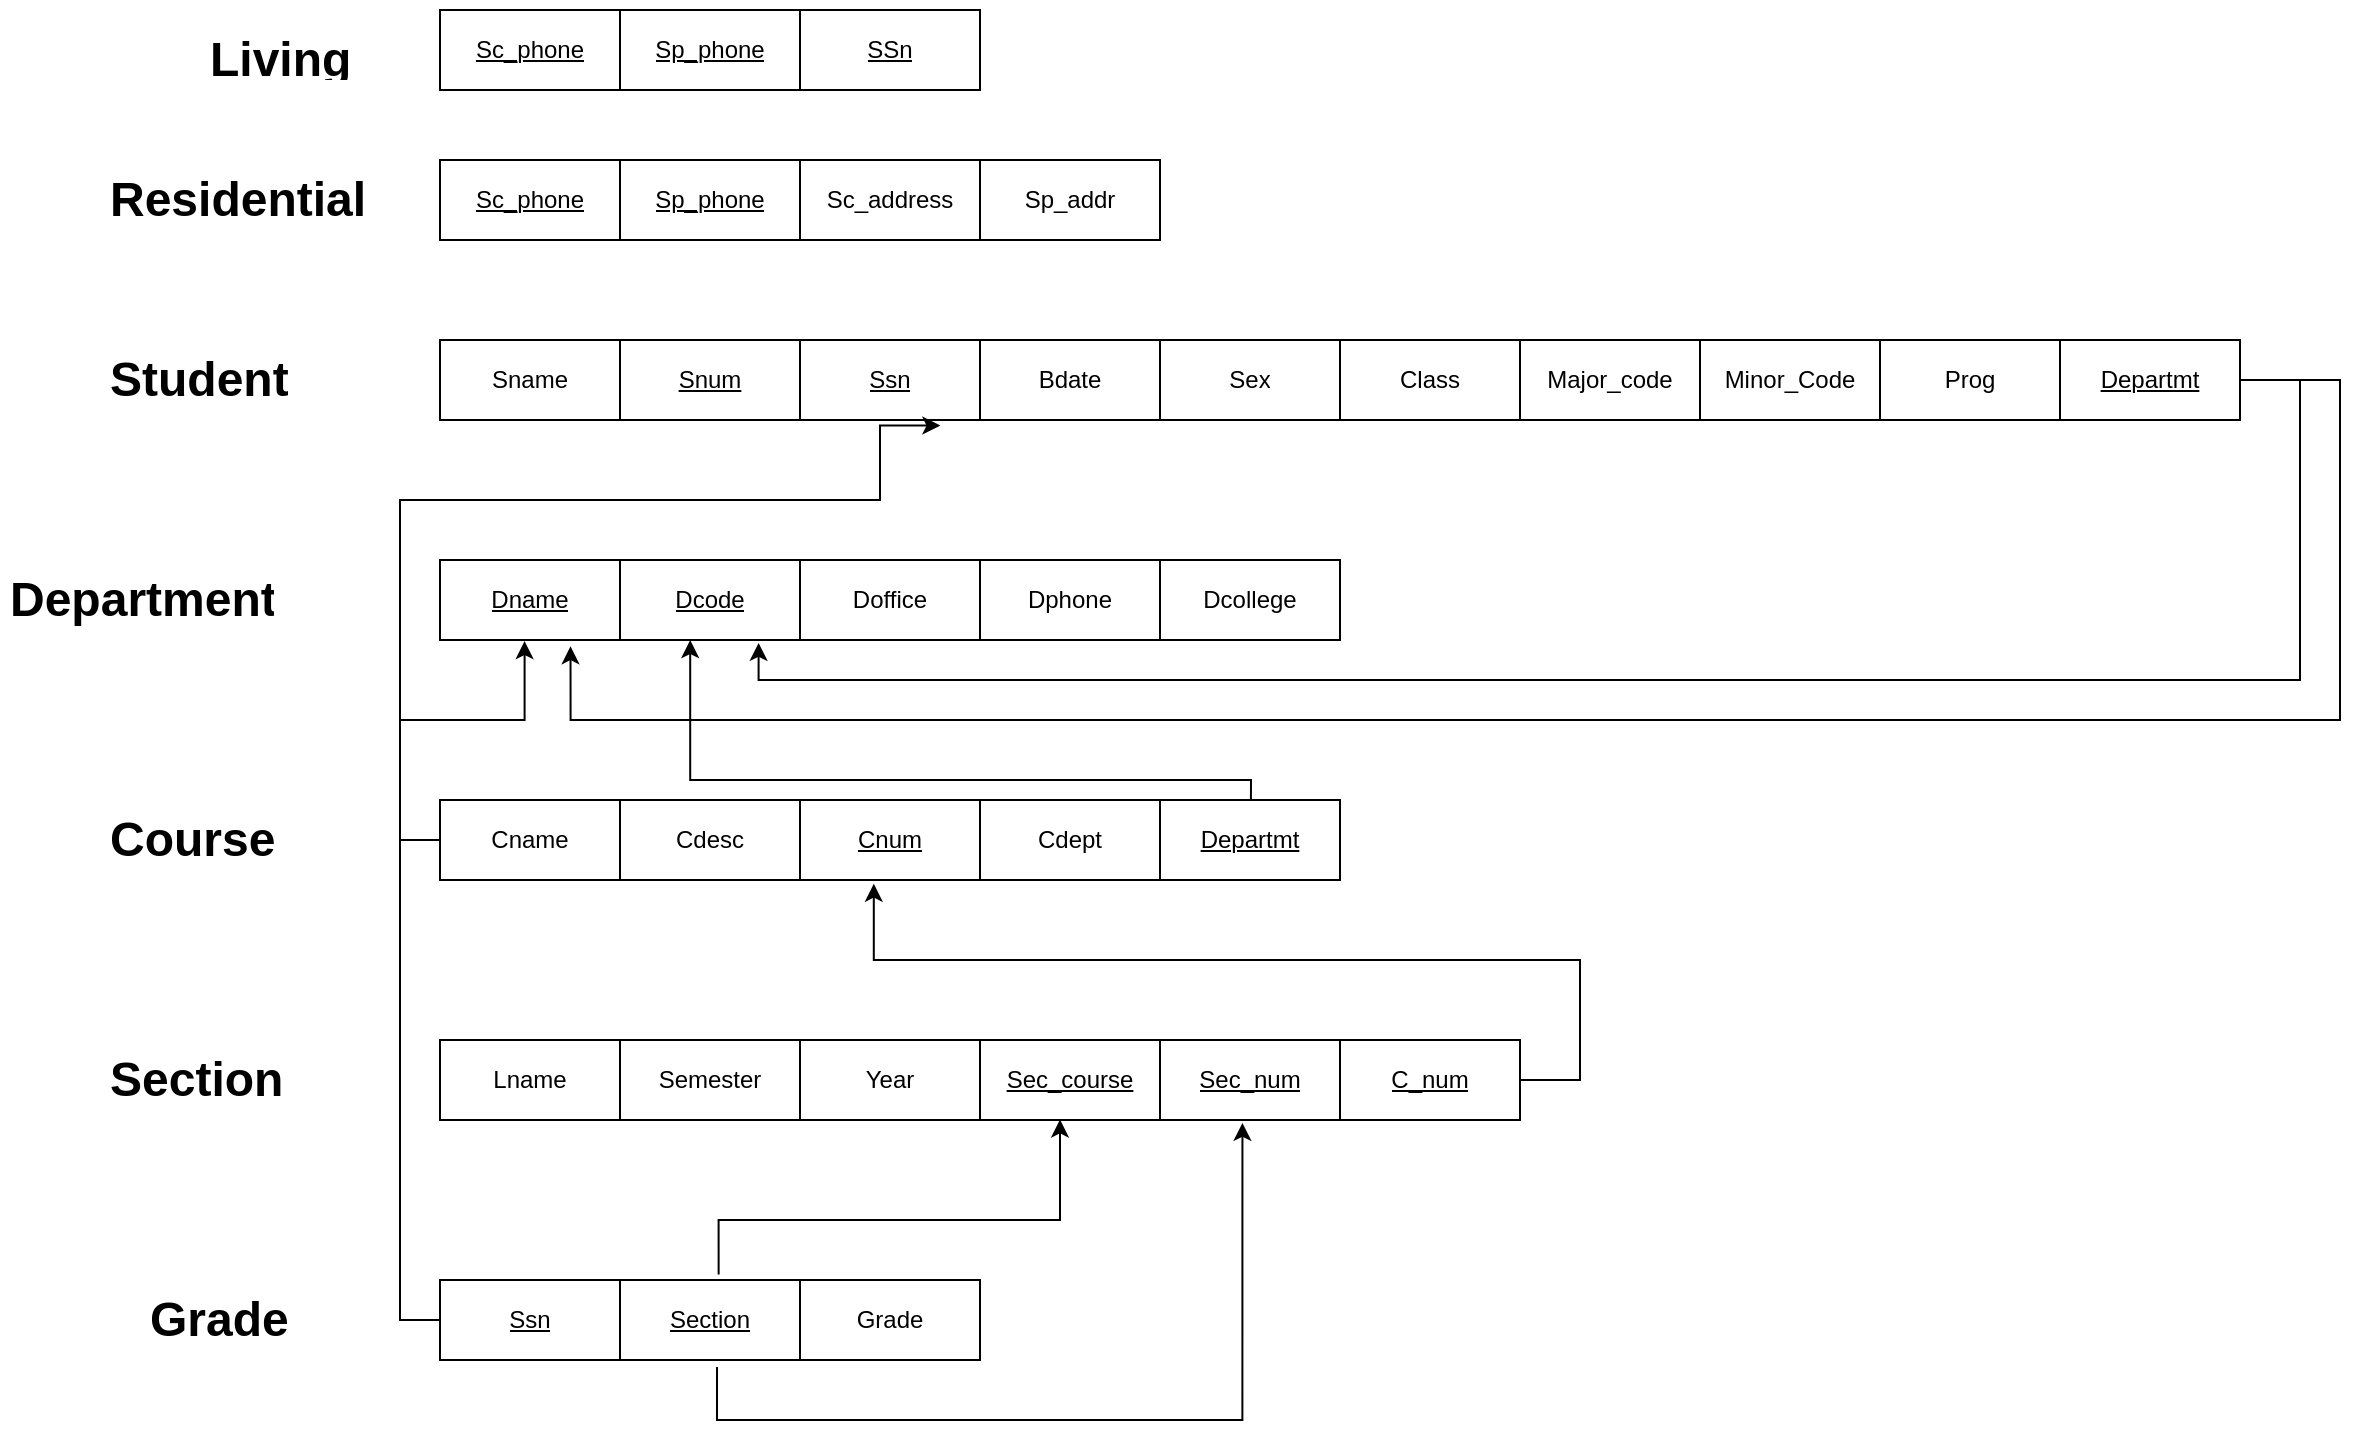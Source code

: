 <mxfile version="20.3.3" type="github">
  <diagram id="prtHgNgQTEPvFCAcTncT" name="Page-1">
    <mxGraphModel dx="2072" dy="469" grid="1" gridSize="10" guides="1" tooltips="1" connect="1" arrows="1" fold="1" page="1" pageScale="1" pageWidth="1169" pageHeight="827" math="0" shadow="0">
      <root>
        <mxCell id="0" />
        <mxCell id="1" parent="0" />
        <mxCell id="YFKE30H4oAOHtCyzEYSX-3" value="" style="shape=table;html=1;whiteSpace=wrap;startSize=0;container=1;collapsible=0;childLayout=tableLayout;" vertex="1" parent="1">
          <mxGeometry x="40" y="530" width="900" height="40" as="geometry" />
        </mxCell>
        <mxCell id="YFKE30H4oAOHtCyzEYSX-4" value="" style="shape=tableRow;horizontal=0;startSize=0;swimlaneHead=0;swimlaneBody=0;top=0;left=0;bottom=0;right=0;collapsible=0;dropTarget=0;fillColor=none;points=[[0,0.5],[1,0.5]];portConstraint=eastwest;" vertex="1" parent="YFKE30H4oAOHtCyzEYSX-3">
          <mxGeometry width="900" height="40" as="geometry" />
        </mxCell>
        <mxCell id="YFKE30H4oAOHtCyzEYSX-5" value="Sname" style="shape=partialRectangle;html=1;whiteSpace=wrap;connectable=0;fillColor=none;top=0;left=0;bottom=0;right=0;overflow=hidden;" vertex="1" parent="YFKE30H4oAOHtCyzEYSX-4">
          <mxGeometry width="90" height="40" as="geometry">
            <mxRectangle width="90" height="40" as="alternateBounds" />
          </mxGeometry>
        </mxCell>
        <mxCell id="YFKE30H4oAOHtCyzEYSX-6" value="&lt;u&gt;Snum&lt;/u&gt;" style="shape=partialRectangle;html=1;whiteSpace=wrap;connectable=0;fillColor=none;top=0;left=0;bottom=0;right=0;overflow=hidden;" vertex="1" parent="YFKE30H4oAOHtCyzEYSX-4">
          <mxGeometry x="90" width="90" height="40" as="geometry">
            <mxRectangle width="90" height="40" as="alternateBounds" />
          </mxGeometry>
        </mxCell>
        <mxCell id="YFKE30H4oAOHtCyzEYSX-7" value="&lt;u&gt;Ssn&lt;/u&gt;" style="shape=partialRectangle;html=1;whiteSpace=wrap;connectable=0;fillColor=none;top=0;left=0;bottom=0;right=0;overflow=hidden;" vertex="1" parent="YFKE30H4oAOHtCyzEYSX-4">
          <mxGeometry x="180" width="90" height="40" as="geometry">
            <mxRectangle width="90" height="40" as="alternateBounds" />
          </mxGeometry>
        </mxCell>
        <mxCell id="YFKE30H4oAOHtCyzEYSX-12" value="Bdate" style="shape=partialRectangle;html=1;whiteSpace=wrap;connectable=0;fillColor=none;top=0;left=0;bottom=0;right=0;overflow=hidden;" vertex="1" parent="YFKE30H4oAOHtCyzEYSX-4">
          <mxGeometry x="270" width="90" height="40" as="geometry">
            <mxRectangle width="90" height="40" as="alternateBounds" />
          </mxGeometry>
        </mxCell>
        <mxCell id="YFKE30H4oAOHtCyzEYSX-13" value="Sex" style="shape=partialRectangle;html=1;whiteSpace=wrap;connectable=0;fillColor=none;top=0;left=0;bottom=0;right=0;overflow=hidden;" vertex="1" parent="YFKE30H4oAOHtCyzEYSX-4">
          <mxGeometry x="360" width="90" height="40" as="geometry">
            <mxRectangle width="90" height="40" as="alternateBounds" />
          </mxGeometry>
        </mxCell>
        <mxCell id="YFKE30H4oAOHtCyzEYSX-14" value="Class" style="shape=partialRectangle;html=1;whiteSpace=wrap;connectable=0;fillColor=none;top=0;left=0;bottom=0;right=0;overflow=hidden;" vertex="1" parent="YFKE30H4oAOHtCyzEYSX-4">
          <mxGeometry x="450" width="90" height="40" as="geometry">
            <mxRectangle width="90" height="40" as="alternateBounds" />
          </mxGeometry>
        </mxCell>
        <mxCell id="YFKE30H4oAOHtCyzEYSX-25" value="Major_code" style="shape=partialRectangle;html=1;whiteSpace=wrap;connectable=0;fillColor=none;top=0;left=0;bottom=0;right=0;overflow=hidden;" vertex="1" parent="YFKE30H4oAOHtCyzEYSX-4">
          <mxGeometry x="540" width="90" height="40" as="geometry">
            <mxRectangle width="90" height="40" as="alternateBounds" />
          </mxGeometry>
        </mxCell>
        <mxCell id="YFKE30H4oAOHtCyzEYSX-24" value="Minor_Code" style="shape=partialRectangle;html=1;whiteSpace=wrap;connectable=0;fillColor=none;top=0;left=0;bottom=0;right=0;overflow=hidden;" vertex="1" parent="YFKE30H4oAOHtCyzEYSX-4">
          <mxGeometry x="630" width="90" height="40" as="geometry">
            <mxRectangle width="90" height="40" as="alternateBounds" />
          </mxGeometry>
        </mxCell>
        <mxCell id="YFKE30H4oAOHtCyzEYSX-23" value="Prog" style="shape=partialRectangle;html=1;whiteSpace=wrap;connectable=0;fillColor=none;top=0;left=0;bottom=0;right=0;overflow=hidden;" vertex="1" parent="YFKE30H4oAOHtCyzEYSX-4">
          <mxGeometry x="720" width="90" height="40" as="geometry">
            <mxRectangle width="90" height="40" as="alternateBounds" />
          </mxGeometry>
        </mxCell>
        <mxCell id="YFKE30H4oAOHtCyzEYSX-153" value="&lt;u&gt;Departmt&lt;/u&gt;" style="shape=partialRectangle;html=1;whiteSpace=wrap;connectable=0;fillColor=none;top=0;left=0;bottom=0;right=0;overflow=hidden;" vertex="1" parent="YFKE30H4oAOHtCyzEYSX-4">
          <mxGeometry x="810" width="90" height="40" as="geometry">
            <mxRectangle width="90" height="40" as="alternateBounds" />
          </mxGeometry>
        </mxCell>
        <mxCell id="YFKE30H4oAOHtCyzEYSX-28" value="&lt;h1&gt;Student&lt;/h1&gt;" style="text;html=1;strokeColor=none;fillColor=none;spacing=5;spacingTop=-20;whiteSpace=wrap;overflow=hidden;rounded=0;" vertex="1" parent="1">
          <mxGeometry x="-130" y="530" width="100" height="40" as="geometry" />
        </mxCell>
        <mxCell id="YFKE30H4oAOHtCyzEYSX-29" value="&lt;h1&gt;Department&lt;/h1&gt;&lt;div&gt;&lt;br&gt;&lt;/div&gt;" style="text;html=1;strokeColor=none;fillColor=none;spacing=5;spacingTop=-20;whiteSpace=wrap;overflow=hidden;rounded=0;" vertex="1" parent="1">
          <mxGeometry x="-180" y="640" width="140" height="40" as="geometry" />
        </mxCell>
        <mxCell id="YFKE30H4oAOHtCyzEYSX-62" value="" style="shape=table;html=1;whiteSpace=wrap;startSize=0;container=1;collapsible=0;childLayout=tableLayout;" vertex="1" parent="1">
          <mxGeometry x="40" y="640" width="450" height="40" as="geometry" />
        </mxCell>
        <mxCell id="YFKE30H4oAOHtCyzEYSX-63" value="" style="shape=tableRow;horizontal=0;startSize=0;swimlaneHead=0;swimlaneBody=0;top=0;left=0;bottom=0;right=0;collapsible=0;dropTarget=0;fillColor=none;points=[[0,0.5],[1,0.5]];portConstraint=eastwest;" vertex="1" parent="YFKE30H4oAOHtCyzEYSX-62">
          <mxGeometry width="450" height="40" as="geometry" />
        </mxCell>
        <mxCell id="YFKE30H4oAOHtCyzEYSX-64" value="&lt;u&gt;Dname&lt;/u&gt;" style="shape=partialRectangle;html=1;whiteSpace=wrap;connectable=0;fillColor=none;top=0;left=0;bottom=0;right=0;overflow=hidden;" vertex="1" parent="YFKE30H4oAOHtCyzEYSX-63">
          <mxGeometry width="90" height="40" as="geometry">
            <mxRectangle width="90" height="40" as="alternateBounds" />
          </mxGeometry>
        </mxCell>
        <mxCell id="YFKE30H4oAOHtCyzEYSX-65" value="&lt;u&gt;Dcode&lt;/u&gt;" style="shape=partialRectangle;html=1;whiteSpace=wrap;connectable=0;fillColor=none;top=0;left=0;bottom=0;right=0;overflow=hidden;" vertex="1" parent="YFKE30H4oAOHtCyzEYSX-63">
          <mxGeometry x="90" width="90" height="40" as="geometry">
            <mxRectangle width="90" height="40" as="alternateBounds" />
          </mxGeometry>
        </mxCell>
        <mxCell id="YFKE30H4oAOHtCyzEYSX-66" value="Doffice" style="shape=partialRectangle;html=1;whiteSpace=wrap;connectable=0;fillColor=none;top=0;left=0;bottom=0;right=0;overflow=hidden;" vertex="1" parent="YFKE30H4oAOHtCyzEYSX-63">
          <mxGeometry x="180" width="90" height="40" as="geometry">
            <mxRectangle width="90" height="40" as="alternateBounds" />
          </mxGeometry>
        </mxCell>
        <mxCell id="YFKE30H4oAOHtCyzEYSX-78" value="Dphone" style="shape=partialRectangle;html=1;whiteSpace=wrap;connectable=0;fillColor=none;top=0;left=0;bottom=0;right=0;overflow=hidden;" vertex="1" parent="YFKE30H4oAOHtCyzEYSX-63">
          <mxGeometry x="270" width="90" height="40" as="geometry">
            <mxRectangle width="90" height="40" as="alternateBounds" />
          </mxGeometry>
        </mxCell>
        <mxCell id="YFKE30H4oAOHtCyzEYSX-77" value="Dcollege" style="shape=partialRectangle;html=1;whiteSpace=wrap;connectable=0;fillColor=none;top=0;left=0;bottom=0;right=0;overflow=hidden;" vertex="1" parent="YFKE30H4oAOHtCyzEYSX-63">
          <mxGeometry x="360" width="90" height="40" as="geometry">
            <mxRectangle width="90" height="40" as="alternateBounds" />
          </mxGeometry>
        </mxCell>
        <mxCell id="YFKE30H4oAOHtCyzEYSX-79" value="&lt;h1&gt;Course&lt;/h1&gt;" style="text;html=1;strokeColor=none;fillColor=none;spacing=5;spacingTop=-20;whiteSpace=wrap;overflow=hidden;rounded=0;" vertex="1" parent="1">
          <mxGeometry x="-130" y="760" width="140" height="40" as="geometry" />
        </mxCell>
        <mxCell id="YFKE30H4oAOHtCyzEYSX-80" value="" style="shape=table;html=1;whiteSpace=wrap;startSize=0;container=1;collapsible=0;childLayout=tableLayout;" vertex="1" parent="1">
          <mxGeometry x="40" y="760" width="450" height="40" as="geometry" />
        </mxCell>
        <mxCell id="YFKE30H4oAOHtCyzEYSX-81" value="" style="shape=tableRow;horizontal=0;startSize=0;swimlaneHead=0;swimlaneBody=0;top=0;left=0;bottom=0;right=0;collapsible=0;dropTarget=0;fillColor=none;points=[[0,0.5],[1,0.5]];portConstraint=eastwest;" vertex="1" parent="YFKE30H4oAOHtCyzEYSX-80">
          <mxGeometry width="450" height="40" as="geometry" />
        </mxCell>
        <mxCell id="YFKE30H4oAOHtCyzEYSX-82" value="Cname" style="shape=partialRectangle;html=1;whiteSpace=wrap;connectable=0;fillColor=none;top=0;left=0;bottom=0;right=0;overflow=hidden;" vertex="1" parent="YFKE30H4oAOHtCyzEYSX-81">
          <mxGeometry width="90" height="40" as="geometry">
            <mxRectangle width="90" height="40" as="alternateBounds" />
          </mxGeometry>
        </mxCell>
        <mxCell id="YFKE30H4oAOHtCyzEYSX-83" value="Cdesc" style="shape=partialRectangle;html=1;whiteSpace=wrap;connectable=0;fillColor=none;top=0;left=0;bottom=0;right=0;overflow=hidden;" vertex="1" parent="YFKE30H4oAOHtCyzEYSX-81">
          <mxGeometry x="90" width="90" height="40" as="geometry">
            <mxRectangle width="90" height="40" as="alternateBounds" />
          </mxGeometry>
        </mxCell>
        <mxCell id="YFKE30H4oAOHtCyzEYSX-84" value="&lt;u&gt;Cnum&lt;/u&gt;" style="shape=partialRectangle;html=1;whiteSpace=wrap;connectable=0;fillColor=none;top=0;left=0;bottom=0;right=0;overflow=hidden;" vertex="1" parent="YFKE30H4oAOHtCyzEYSX-81">
          <mxGeometry x="180" width="90" height="40" as="geometry">
            <mxRectangle width="90" height="40" as="alternateBounds" />
          </mxGeometry>
        </mxCell>
        <mxCell id="YFKE30H4oAOHtCyzEYSX-85" value="Cdept" style="shape=partialRectangle;html=1;whiteSpace=wrap;connectable=0;fillColor=none;top=0;left=0;bottom=0;right=0;overflow=hidden;" vertex="1" parent="YFKE30H4oAOHtCyzEYSX-81">
          <mxGeometry x="270" width="90" height="40" as="geometry">
            <mxRectangle width="90" height="40" as="alternateBounds" />
          </mxGeometry>
        </mxCell>
        <mxCell id="YFKE30H4oAOHtCyzEYSX-150" value="&lt;u&gt;Departmt&lt;/u&gt;" style="shape=partialRectangle;html=1;whiteSpace=wrap;connectable=0;fillColor=none;top=0;left=0;bottom=0;right=0;overflow=hidden;" vertex="1" parent="YFKE30H4oAOHtCyzEYSX-81">
          <mxGeometry x="360" width="90" height="40" as="geometry">
            <mxRectangle width="90" height="40" as="alternateBounds" />
          </mxGeometry>
        </mxCell>
        <mxCell id="YFKE30H4oAOHtCyzEYSX-87" value="&lt;h1&gt;Section&lt;/h1&gt;" style="text;html=1;strokeColor=none;fillColor=none;spacing=5;spacingTop=-20;whiteSpace=wrap;overflow=hidden;rounded=0;" vertex="1" parent="1">
          <mxGeometry x="-130" y="880" width="140" height="40" as="geometry" />
        </mxCell>
        <mxCell id="YFKE30H4oAOHtCyzEYSX-129" style="edgeStyle=orthogonalEdgeStyle;rounded=0;orthogonalLoop=1;jettySize=auto;html=1;entryX=0.482;entryY=1.046;entryDx=0;entryDy=0;entryPerimeter=0;" edge="1" parent="1" source="YFKE30H4oAOHtCyzEYSX-88" target="YFKE30H4oAOHtCyzEYSX-81">
          <mxGeometry relative="1" as="geometry">
            <Array as="points">
              <mxPoint x="610" y="900" />
              <mxPoint x="610" y="840" />
              <mxPoint x="257" y="840" />
            </Array>
          </mxGeometry>
        </mxCell>
        <mxCell id="YFKE30H4oAOHtCyzEYSX-88" value="" style="shape=table;html=1;whiteSpace=wrap;startSize=0;container=1;collapsible=0;childLayout=tableLayout;" vertex="1" parent="1">
          <mxGeometry x="40" y="880" width="540" height="40" as="geometry" />
        </mxCell>
        <mxCell id="YFKE30H4oAOHtCyzEYSX-89" value="" style="shape=tableRow;horizontal=0;startSize=0;swimlaneHead=0;swimlaneBody=0;top=0;left=0;bottom=0;right=0;collapsible=0;dropTarget=0;fillColor=none;points=[[0,0.5],[1,0.5]];portConstraint=eastwest;" vertex="1" parent="YFKE30H4oAOHtCyzEYSX-88">
          <mxGeometry width="540" height="40" as="geometry" />
        </mxCell>
        <mxCell id="YFKE30H4oAOHtCyzEYSX-90" value="Lname" style="shape=partialRectangle;html=1;whiteSpace=wrap;connectable=0;fillColor=none;top=0;left=0;bottom=0;right=0;overflow=hidden;" vertex="1" parent="YFKE30H4oAOHtCyzEYSX-89">
          <mxGeometry width="90" height="40" as="geometry">
            <mxRectangle width="90" height="40" as="alternateBounds" />
          </mxGeometry>
        </mxCell>
        <mxCell id="YFKE30H4oAOHtCyzEYSX-91" value="Semester" style="shape=partialRectangle;html=1;whiteSpace=wrap;connectable=0;fillColor=none;top=0;left=0;bottom=0;right=0;overflow=hidden;" vertex="1" parent="YFKE30H4oAOHtCyzEYSX-89">
          <mxGeometry x="90" width="90" height="40" as="geometry">
            <mxRectangle width="90" height="40" as="alternateBounds" />
          </mxGeometry>
        </mxCell>
        <mxCell id="YFKE30H4oAOHtCyzEYSX-92" value="Year" style="shape=partialRectangle;html=1;whiteSpace=wrap;connectable=0;fillColor=none;top=0;left=0;bottom=0;right=0;overflow=hidden;" vertex="1" parent="YFKE30H4oAOHtCyzEYSX-89">
          <mxGeometry x="180" width="90" height="40" as="geometry">
            <mxRectangle width="90" height="40" as="alternateBounds" />
          </mxGeometry>
        </mxCell>
        <mxCell id="YFKE30H4oAOHtCyzEYSX-93" value="&lt;u&gt;Sec_course&lt;/u&gt;" style="shape=partialRectangle;html=1;whiteSpace=wrap;connectable=0;fillColor=none;top=0;left=0;bottom=0;right=0;overflow=hidden;" vertex="1" parent="YFKE30H4oAOHtCyzEYSX-89">
          <mxGeometry x="270" width="90" height="40" as="geometry">
            <mxRectangle width="90" height="40" as="alternateBounds" />
          </mxGeometry>
        </mxCell>
        <mxCell id="YFKE30H4oAOHtCyzEYSX-94" value="&lt;u&gt;Sec_num&lt;/u&gt;" style="shape=partialRectangle;html=1;whiteSpace=wrap;connectable=0;fillColor=none;top=0;left=0;bottom=0;right=0;overflow=hidden;" vertex="1" parent="YFKE30H4oAOHtCyzEYSX-89">
          <mxGeometry x="360" width="90" height="40" as="geometry">
            <mxRectangle width="90" height="40" as="alternateBounds" />
          </mxGeometry>
        </mxCell>
        <mxCell id="YFKE30H4oAOHtCyzEYSX-128" value="&lt;u&gt;C_num&lt;/u&gt;" style="shape=partialRectangle;html=1;whiteSpace=wrap;connectable=0;fillColor=none;top=0;left=0;bottom=0;right=0;overflow=hidden;" vertex="1" parent="YFKE30H4oAOHtCyzEYSX-89">
          <mxGeometry x="450" width="90" height="40" as="geometry">
            <mxRectangle width="90" height="40" as="alternateBounds" />
          </mxGeometry>
        </mxCell>
        <mxCell id="YFKE30H4oAOHtCyzEYSX-95" value="&lt;h1&gt;Grade&lt;/h1&gt;" style="text;html=1;strokeColor=none;fillColor=none;spacing=5;spacingTop=-20;whiteSpace=wrap;overflow=hidden;rounded=0;" vertex="1" parent="1">
          <mxGeometry x="-110" y="1000" width="140" height="40" as="geometry" />
        </mxCell>
        <mxCell id="YFKE30H4oAOHtCyzEYSX-108" value="" style="shape=table;html=1;whiteSpace=wrap;startSize=0;container=1;collapsible=0;childLayout=tableLayout;" vertex="1" parent="1">
          <mxGeometry x="40" y="1000" width="270" height="40" as="geometry" />
        </mxCell>
        <mxCell id="YFKE30H4oAOHtCyzEYSX-109" value="" style="shape=tableRow;horizontal=0;startSize=0;swimlaneHead=0;swimlaneBody=0;top=0;left=0;bottom=0;right=0;collapsible=0;dropTarget=0;fillColor=none;points=[[0,0.5],[1,0.5]];portConstraint=eastwest;" vertex="1" parent="YFKE30H4oAOHtCyzEYSX-108">
          <mxGeometry width="270" height="40" as="geometry" />
        </mxCell>
        <mxCell id="YFKE30H4oAOHtCyzEYSX-110" value="&lt;u&gt;Ssn&lt;/u&gt;" style="shape=partialRectangle;html=1;whiteSpace=wrap;connectable=0;fillColor=none;top=0;left=0;bottom=0;right=0;overflow=hidden;" vertex="1" parent="YFKE30H4oAOHtCyzEYSX-109">
          <mxGeometry width="90" height="40" as="geometry">
            <mxRectangle width="90" height="40" as="alternateBounds" />
          </mxGeometry>
        </mxCell>
        <mxCell id="YFKE30H4oAOHtCyzEYSX-111" value="&lt;u&gt;Section&lt;/u&gt;" style="shape=partialRectangle;html=1;whiteSpace=wrap;connectable=0;fillColor=none;top=0;left=0;bottom=0;right=0;overflow=hidden;" vertex="1" parent="YFKE30H4oAOHtCyzEYSX-109">
          <mxGeometry x="90" width="90" height="40" as="geometry">
            <mxRectangle width="90" height="40" as="alternateBounds" />
          </mxGeometry>
        </mxCell>
        <mxCell id="YFKE30H4oAOHtCyzEYSX-112" value="Grade" style="shape=partialRectangle;html=1;whiteSpace=wrap;connectable=0;fillColor=none;top=0;left=0;bottom=0;right=0;overflow=hidden;" vertex="1" parent="YFKE30H4oAOHtCyzEYSX-109">
          <mxGeometry x="180" width="90" height="40" as="geometry">
            <mxRectangle width="90" height="40" as="alternateBounds" />
          </mxGeometry>
        </mxCell>
        <mxCell id="YFKE30H4oAOHtCyzEYSX-122" style="edgeStyle=orthogonalEdgeStyle;rounded=0;orthogonalLoop=1;jettySize=auto;html=1;exitX=0;exitY=0.5;exitDx=0;exitDy=0;entryX=0.278;entryY=1.07;entryDx=0;entryDy=0;entryPerimeter=0;" edge="1" parent="1" source="YFKE30H4oAOHtCyzEYSX-109" target="YFKE30H4oAOHtCyzEYSX-4">
          <mxGeometry relative="1" as="geometry">
            <Array as="points">
              <mxPoint x="20" y="1020" />
              <mxPoint x="20" y="610" />
              <mxPoint x="260" y="610" />
              <mxPoint x="260" y="573" />
            </Array>
          </mxGeometry>
        </mxCell>
        <mxCell id="YFKE30H4oAOHtCyzEYSX-123" style="edgeStyle=orthogonalEdgeStyle;rounded=0;orthogonalLoop=1;jettySize=auto;html=1;exitX=0.516;exitY=-0.07;exitDx=0;exitDy=0;exitPerimeter=0;entryX=0.573;entryY=0.993;entryDx=0;entryDy=0;entryPerimeter=0;" edge="1" parent="1" source="YFKE30H4oAOHtCyzEYSX-109" target="YFKE30H4oAOHtCyzEYSX-89">
          <mxGeometry relative="1" as="geometry">
            <mxPoint x="360" y="920" as="targetPoint" />
            <Array as="points">
              <mxPoint x="179" y="970" />
              <mxPoint x="350" y="970" />
              <mxPoint x="350" y="920" />
            </Array>
          </mxGeometry>
        </mxCell>
        <mxCell id="YFKE30H4oAOHtCyzEYSX-124" style="edgeStyle=orthogonalEdgeStyle;rounded=0;orthogonalLoop=1;jettySize=auto;html=1;entryX=0.743;entryY=1.036;entryDx=0;entryDy=0;entryPerimeter=0;exitX=0.513;exitY=1.088;exitDx=0;exitDy=0;exitPerimeter=0;" edge="1" parent="1" source="YFKE30H4oAOHtCyzEYSX-109" target="YFKE30H4oAOHtCyzEYSX-89">
          <mxGeometry relative="1" as="geometry">
            <Array as="points">
              <mxPoint x="179" y="1070" />
              <mxPoint x="441" y="1070" />
            </Array>
          </mxGeometry>
        </mxCell>
        <mxCell id="YFKE30H4oAOHtCyzEYSX-132" value="&lt;h1&gt;Residential&amp;nbsp;&lt;/h1&gt;" style="text;html=1;strokeColor=none;fillColor=none;spacing=5;spacingTop=-20;whiteSpace=wrap;overflow=hidden;rounded=0;" vertex="1" parent="1">
          <mxGeometry x="-130" y="440" width="140" height="30" as="geometry" />
        </mxCell>
        <mxCell id="YFKE30H4oAOHtCyzEYSX-133" value="" style="shape=table;html=1;whiteSpace=wrap;startSize=0;container=1;collapsible=0;childLayout=tableLayout;" vertex="1" parent="1">
          <mxGeometry x="40" y="440" width="360" height="40" as="geometry" />
        </mxCell>
        <mxCell id="YFKE30H4oAOHtCyzEYSX-134" value="" style="shape=tableRow;horizontal=0;startSize=0;swimlaneHead=0;swimlaneBody=0;top=0;left=0;bottom=0;right=0;collapsible=0;dropTarget=0;fillColor=none;points=[[0,0.5],[1,0.5]];portConstraint=eastwest;" vertex="1" parent="YFKE30H4oAOHtCyzEYSX-133">
          <mxGeometry width="360" height="40" as="geometry" />
        </mxCell>
        <mxCell id="YFKE30H4oAOHtCyzEYSX-136" value="&lt;u&gt;Sc_phone&lt;/u&gt;" style="shape=partialRectangle;html=1;whiteSpace=wrap;connectable=0;fillColor=none;top=0;left=0;bottom=0;right=0;overflow=hidden;" vertex="1" parent="YFKE30H4oAOHtCyzEYSX-134">
          <mxGeometry width="90" height="40" as="geometry">
            <mxRectangle width="90" height="40" as="alternateBounds" />
          </mxGeometry>
        </mxCell>
        <mxCell id="YFKE30H4oAOHtCyzEYSX-137" value="&lt;u&gt;Sp_phone&lt;/u&gt;" style="shape=partialRectangle;html=1;whiteSpace=wrap;connectable=0;fillColor=none;top=0;left=0;bottom=0;right=0;overflow=hidden;" vertex="1" parent="YFKE30H4oAOHtCyzEYSX-134">
          <mxGeometry x="90" width="90" height="40" as="geometry">
            <mxRectangle width="90" height="40" as="alternateBounds" />
          </mxGeometry>
        </mxCell>
        <mxCell id="YFKE30H4oAOHtCyzEYSX-138" value="Sc_address" style="shape=partialRectangle;html=1;whiteSpace=wrap;connectable=0;fillColor=none;top=0;left=0;bottom=0;right=0;overflow=hidden;" vertex="1" parent="YFKE30H4oAOHtCyzEYSX-134">
          <mxGeometry x="180" width="90" height="40" as="geometry">
            <mxRectangle width="90" height="40" as="alternateBounds" />
          </mxGeometry>
        </mxCell>
        <mxCell id="YFKE30H4oAOHtCyzEYSX-140" value="Sp_addr" style="shape=partialRectangle;html=1;whiteSpace=wrap;connectable=0;fillColor=none;top=0;left=0;bottom=0;right=0;overflow=hidden;" vertex="1" parent="YFKE30H4oAOHtCyzEYSX-134">
          <mxGeometry x="270" width="90" height="40" as="geometry">
            <mxRectangle width="90" height="40" as="alternateBounds" />
          </mxGeometry>
        </mxCell>
        <mxCell id="YFKE30H4oAOHtCyzEYSX-151" style="edgeStyle=orthogonalEdgeStyle;rounded=0;orthogonalLoop=1;jettySize=auto;html=1;entryX=0.094;entryY=1.014;entryDx=0;entryDy=0;entryPerimeter=0;" edge="1" parent="1" source="YFKE30H4oAOHtCyzEYSX-81" target="YFKE30H4oAOHtCyzEYSX-63">
          <mxGeometry relative="1" as="geometry" />
        </mxCell>
        <mxCell id="YFKE30H4oAOHtCyzEYSX-152" style="edgeStyle=orthogonalEdgeStyle;rounded=0;orthogonalLoop=1;jettySize=auto;html=1;entryX=0.278;entryY=1;entryDx=0;entryDy=0;entryPerimeter=0;exitX=0.901;exitY=0.014;exitDx=0;exitDy=0;exitPerimeter=0;" edge="1" parent="1" source="YFKE30H4oAOHtCyzEYSX-81" target="YFKE30H4oAOHtCyzEYSX-63">
          <mxGeometry relative="1" as="geometry">
            <Array as="points">
              <mxPoint x="445" y="750" />
              <mxPoint x="165" y="750" />
            </Array>
          </mxGeometry>
        </mxCell>
        <mxCell id="YFKE30H4oAOHtCyzEYSX-155" style="edgeStyle=orthogonalEdgeStyle;rounded=0;orthogonalLoop=1;jettySize=auto;html=1;entryX=0.145;entryY=1.078;entryDx=0;entryDy=0;entryPerimeter=0;" edge="1" parent="1" source="YFKE30H4oAOHtCyzEYSX-4" target="YFKE30H4oAOHtCyzEYSX-63">
          <mxGeometry relative="1" as="geometry">
            <Array as="points">
              <mxPoint x="990" y="550" />
              <mxPoint x="990" y="720" />
              <mxPoint x="105" y="720" />
            </Array>
          </mxGeometry>
        </mxCell>
        <mxCell id="YFKE30H4oAOHtCyzEYSX-156" style="edgeStyle=orthogonalEdgeStyle;rounded=0;orthogonalLoop=1;jettySize=auto;html=1;entryX=0.354;entryY=1.036;entryDx=0;entryDy=0;entryPerimeter=0;" edge="1" parent="1" source="YFKE30H4oAOHtCyzEYSX-4" target="YFKE30H4oAOHtCyzEYSX-63">
          <mxGeometry relative="1" as="geometry">
            <Array as="points">
              <mxPoint x="970" y="550" />
              <mxPoint x="970" y="700" />
              <mxPoint x="199" y="700" />
            </Array>
          </mxGeometry>
        </mxCell>
        <mxCell id="YFKE30H4oAOHtCyzEYSX-157" value="&lt;h1&gt;Living&lt;/h1&gt;" style="text;html=1;strokeColor=none;fillColor=none;spacing=5;spacingTop=-20;whiteSpace=wrap;overflow=hidden;rounded=0;" vertex="1" parent="1">
          <mxGeometry x="-80" y="370" width="140" height="30" as="geometry" />
        </mxCell>
        <mxCell id="YFKE30H4oAOHtCyzEYSX-158" value="" style="shape=table;html=1;whiteSpace=wrap;startSize=0;container=1;collapsible=0;childLayout=tableLayout;" vertex="1" parent="1">
          <mxGeometry x="40" y="365" width="270" height="40" as="geometry" />
        </mxCell>
        <mxCell id="YFKE30H4oAOHtCyzEYSX-159" value="" style="shape=tableRow;horizontal=0;startSize=0;swimlaneHead=0;swimlaneBody=0;top=0;left=0;bottom=0;right=0;collapsible=0;dropTarget=0;fillColor=none;points=[[0,0.5],[1,0.5]];portConstraint=eastwest;" vertex="1" parent="YFKE30H4oAOHtCyzEYSX-158">
          <mxGeometry width="270" height="40" as="geometry" />
        </mxCell>
        <mxCell id="YFKE30H4oAOHtCyzEYSX-160" value="&lt;u&gt;Sc_phone&lt;/u&gt;" style="shape=partialRectangle;html=1;whiteSpace=wrap;connectable=0;fillColor=none;top=0;left=0;bottom=0;right=0;overflow=hidden;" vertex="1" parent="YFKE30H4oAOHtCyzEYSX-159">
          <mxGeometry width="90" height="40" as="geometry">
            <mxRectangle width="90" height="40" as="alternateBounds" />
          </mxGeometry>
        </mxCell>
        <mxCell id="YFKE30H4oAOHtCyzEYSX-161" value="&lt;u&gt;Sp_phone&lt;/u&gt;" style="shape=partialRectangle;html=1;whiteSpace=wrap;connectable=0;fillColor=none;top=0;left=0;bottom=0;right=0;overflow=hidden;" vertex="1" parent="YFKE30H4oAOHtCyzEYSX-159">
          <mxGeometry x="90" width="90" height="40" as="geometry">
            <mxRectangle width="90" height="40" as="alternateBounds" />
          </mxGeometry>
        </mxCell>
        <mxCell id="YFKE30H4oAOHtCyzEYSX-162" value="&lt;u&gt;SSn&lt;/u&gt;" style="shape=partialRectangle;html=1;whiteSpace=wrap;connectable=0;fillColor=none;top=0;left=0;bottom=0;right=0;overflow=hidden;" vertex="1" parent="YFKE30H4oAOHtCyzEYSX-159">
          <mxGeometry x="180" width="90" height="40" as="geometry">
            <mxRectangle width="90" height="40" as="alternateBounds" />
          </mxGeometry>
        </mxCell>
      </root>
    </mxGraphModel>
  </diagram>
</mxfile>
